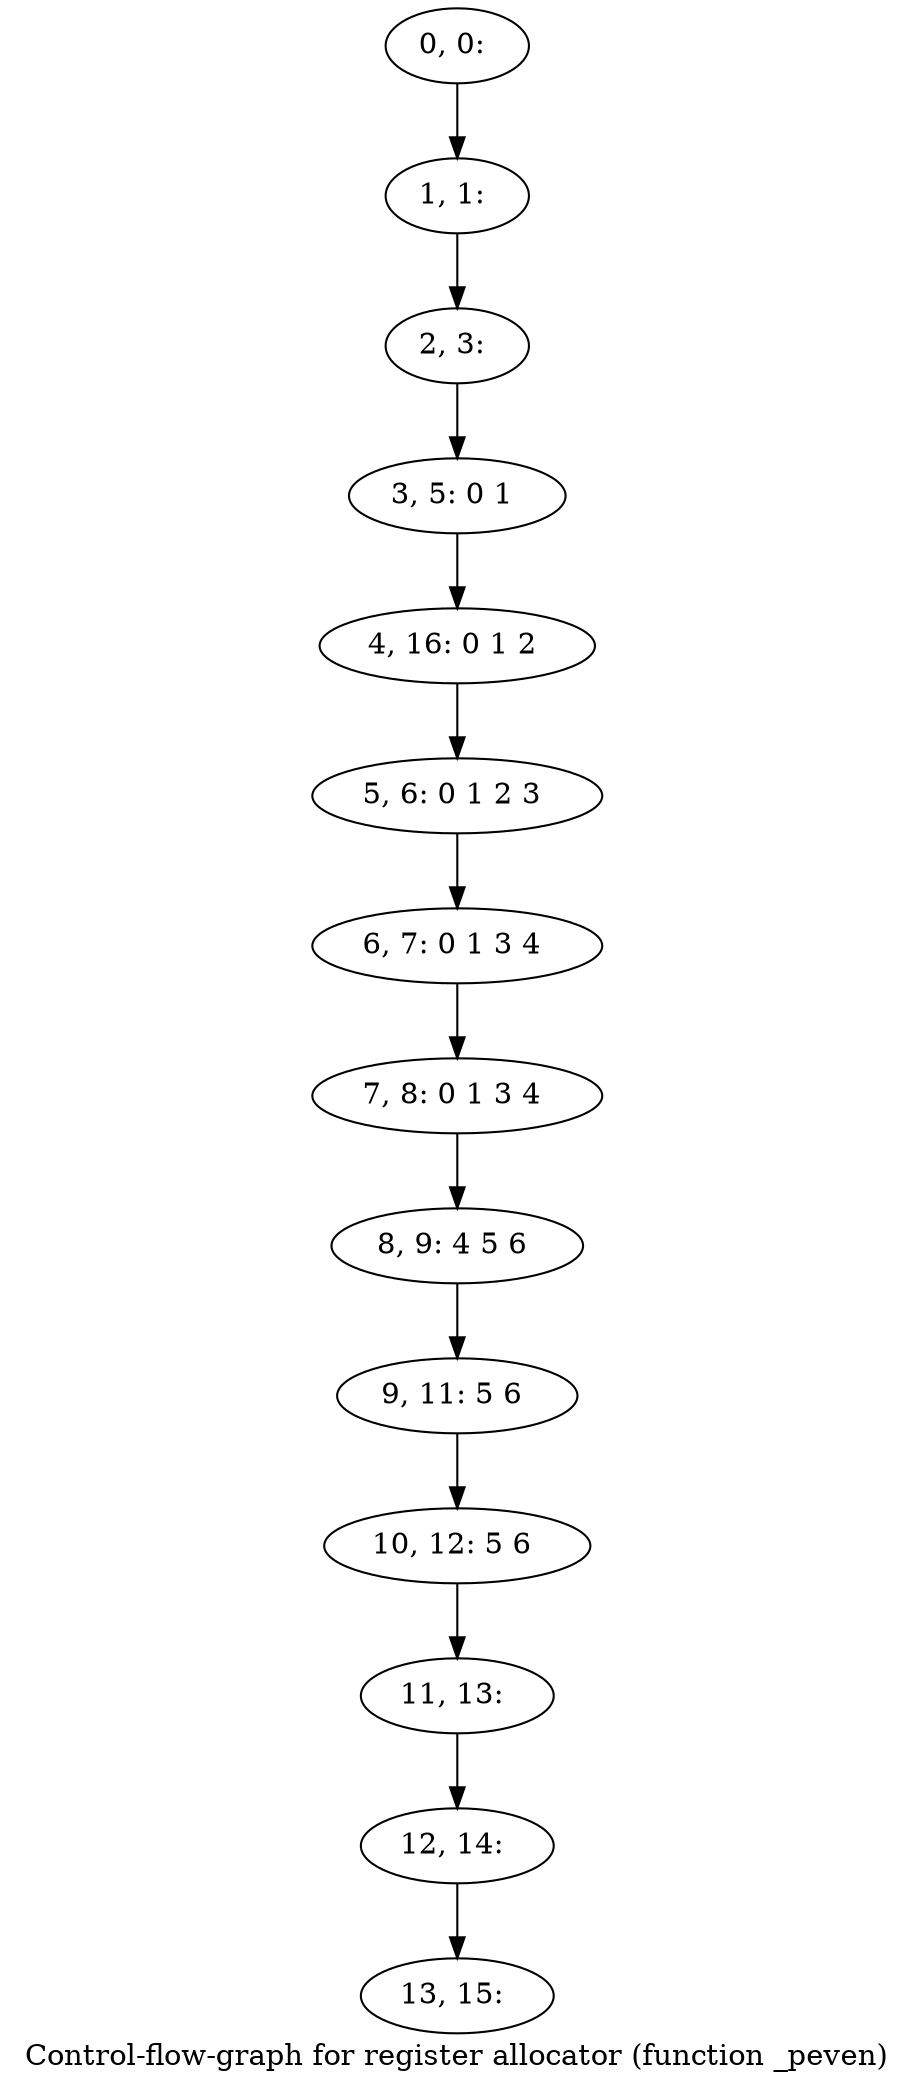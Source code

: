 digraph G {
graph [label="Control-flow-graph for register allocator (function _peven)"]
0[label="0, 0: "];
1[label="1, 1: "];
2[label="2, 3: "];
3[label="3, 5: 0 1 "];
4[label="4, 16: 0 1 2 "];
5[label="5, 6: 0 1 2 3 "];
6[label="6, 7: 0 1 3 4 "];
7[label="7, 8: 0 1 3 4 "];
8[label="8, 9: 4 5 6 "];
9[label="9, 11: 5 6 "];
10[label="10, 12: 5 6 "];
11[label="11, 13: "];
12[label="12, 14: "];
13[label="13, 15: "];
0->1 ;
1->2 ;
2->3 ;
3->4 ;
4->5 ;
5->6 ;
6->7 ;
7->8 ;
8->9 ;
9->10 ;
10->11 ;
11->12 ;
12->13 ;
}
